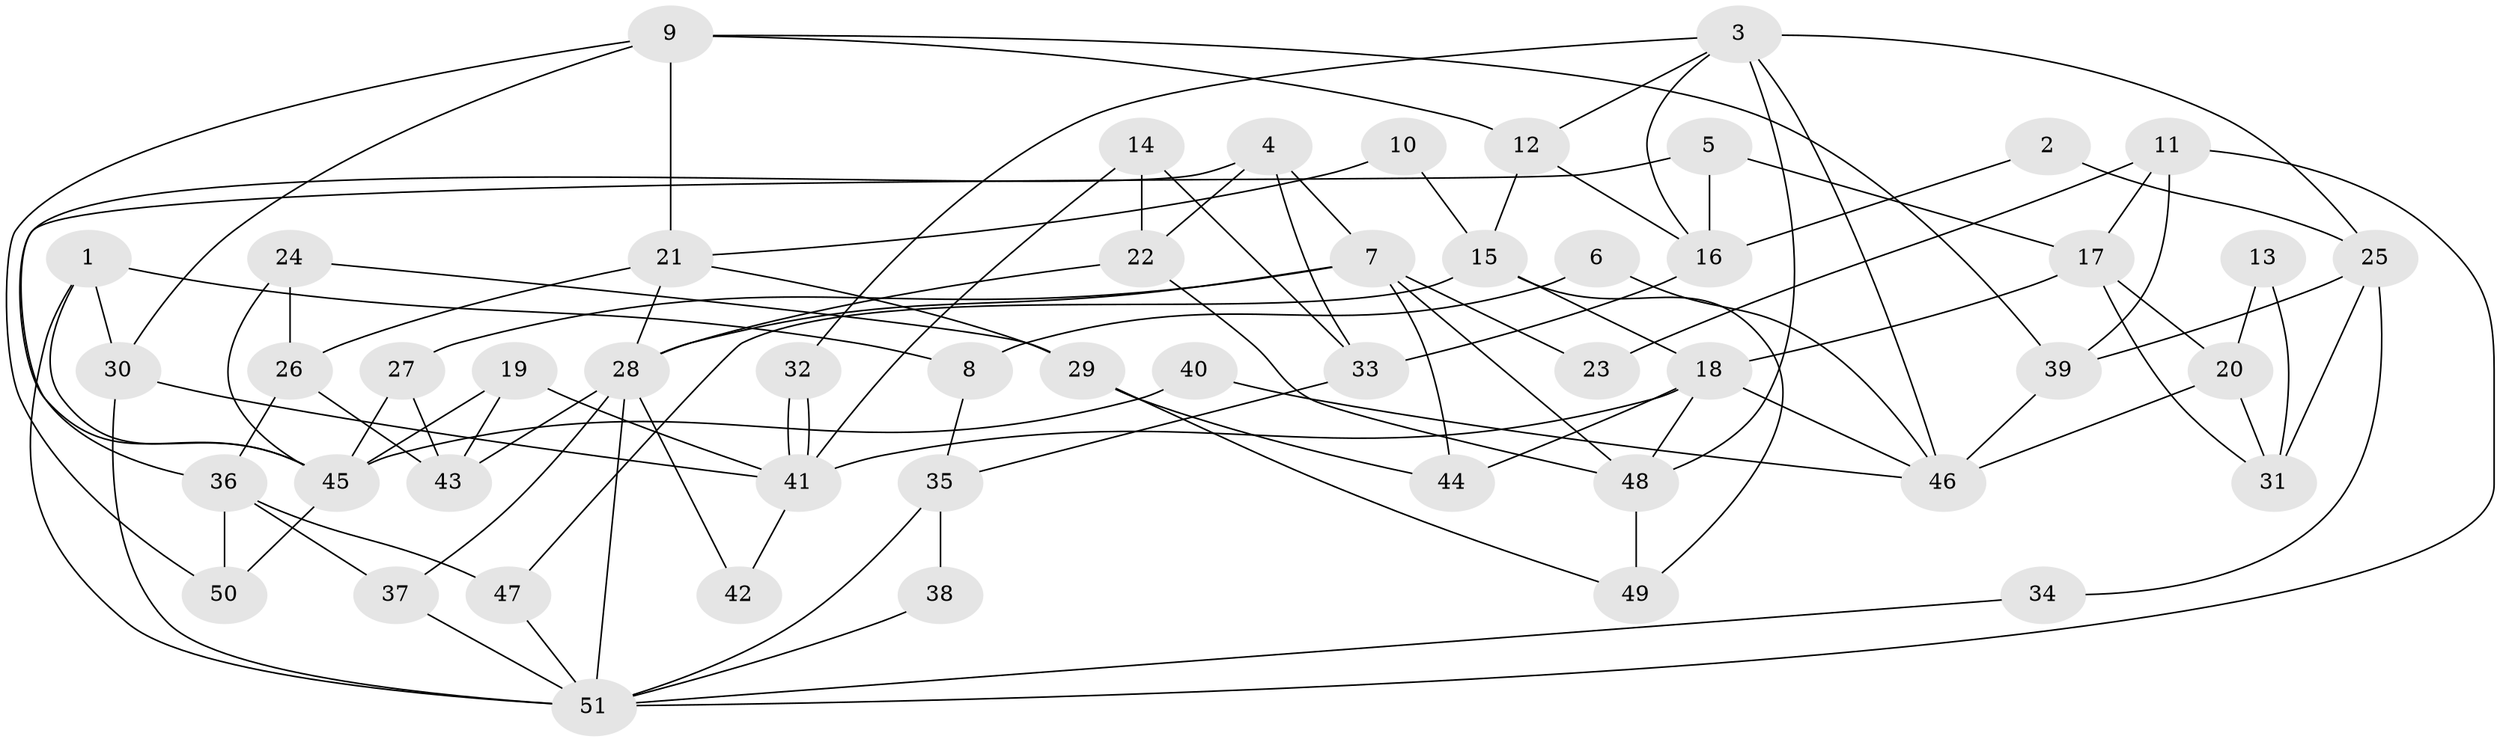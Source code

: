 // coarse degree distribution, {5: 0.14285714285714285, 8: 0.19047619047619047, 4: 0.047619047619047616, 3: 0.19047619047619047, 7: 0.09523809523809523, 2: 0.09523809523809523, 6: 0.19047619047619047, 9: 0.047619047619047616}
// Generated by graph-tools (version 1.1) at 2025/37/03/04/25 23:37:02]
// undirected, 51 vertices, 102 edges
graph export_dot {
  node [color=gray90,style=filled];
  1;
  2;
  3;
  4;
  5;
  6;
  7;
  8;
  9;
  10;
  11;
  12;
  13;
  14;
  15;
  16;
  17;
  18;
  19;
  20;
  21;
  22;
  23;
  24;
  25;
  26;
  27;
  28;
  29;
  30;
  31;
  32;
  33;
  34;
  35;
  36;
  37;
  38;
  39;
  40;
  41;
  42;
  43;
  44;
  45;
  46;
  47;
  48;
  49;
  50;
  51;
  1 -- 45;
  1 -- 30;
  1 -- 8;
  1 -- 51;
  2 -- 16;
  2 -- 25;
  3 -- 48;
  3 -- 46;
  3 -- 12;
  3 -- 16;
  3 -- 25;
  3 -- 32;
  4 -- 45;
  4 -- 33;
  4 -- 7;
  4 -- 22;
  5 -- 16;
  5 -- 36;
  5 -- 17;
  6 -- 46;
  6 -- 8;
  7 -- 48;
  7 -- 23;
  7 -- 27;
  7 -- 28;
  7 -- 44;
  8 -- 35;
  9 -- 39;
  9 -- 21;
  9 -- 12;
  9 -- 30;
  9 -- 50;
  10 -- 21;
  10 -- 15;
  11 -- 51;
  11 -- 17;
  11 -- 23;
  11 -- 39;
  12 -- 15;
  12 -- 16;
  13 -- 31;
  13 -- 20;
  14 -- 41;
  14 -- 22;
  14 -- 33;
  15 -- 49;
  15 -- 18;
  15 -- 47;
  16 -- 33;
  17 -- 18;
  17 -- 20;
  17 -- 31;
  18 -- 41;
  18 -- 44;
  18 -- 46;
  18 -- 48;
  19 -- 43;
  19 -- 41;
  19 -- 45;
  20 -- 31;
  20 -- 46;
  21 -- 28;
  21 -- 26;
  21 -- 29;
  22 -- 28;
  22 -- 48;
  24 -- 29;
  24 -- 26;
  24 -- 45;
  25 -- 39;
  25 -- 31;
  25 -- 34;
  26 -- 43;
  26 -- 36;
  27 -- 45;
  27 -- 43;
  28 -- 51;
  28 -- 37;
  28 -- 42;
  28 -- 43;
  29 -- 44;
  29 -- 49;
  30 -- 51;
  30 -- 41;
  32 -- 41;
  32 -- 41;
  33 -- 35;
  34 -- 51;
  35 -- 51;
  35 -- 38;
  36 -- 47;
  36 -- 50;
  36 -- 37;
  37 -- 51;
  38 -- 51;
  39 -- 46;
  40 -- 46;
  40 -- 45;
  41 -- 42;
  45 -- 50;
  47 -- 51;
  48 -- 49;
}
